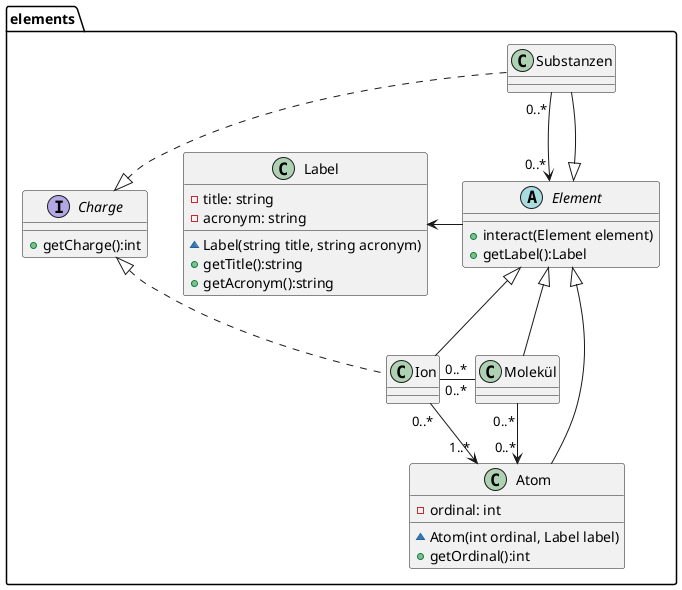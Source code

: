 @startuml
package elements {
    class Label {
        -title: string
        -acronym: string
        ~Label(string title, string acronym)
        +getTitle():string
        +getAcronym():string
    }

    abstract class Element{
        +interact(Element element)
        +getLabel():Label
    }
    Element -left-> Label

    class Atom extends Element {
        -ordinal: int
        ~Atom(int ordinal, Label label)
        +getOrdinal():int
    }

    class Ion extends Element implements Charge{
    }
    Ion "0..*" --> "1..*" Atom

    class Molekül extends Element{
    }
    Molekül "0..*" -left- "0..*" Ion
    Molekül "0..*" --> "0..*" Atom

    class Substanzen{
    }
    Substanzen "0..*" -down-> "0..*" Element
    Substanzen ..|> Charge
    Substanzen -down-|> Element

    interface Charge{
        +getCharge():int
    }
}

@enduml

